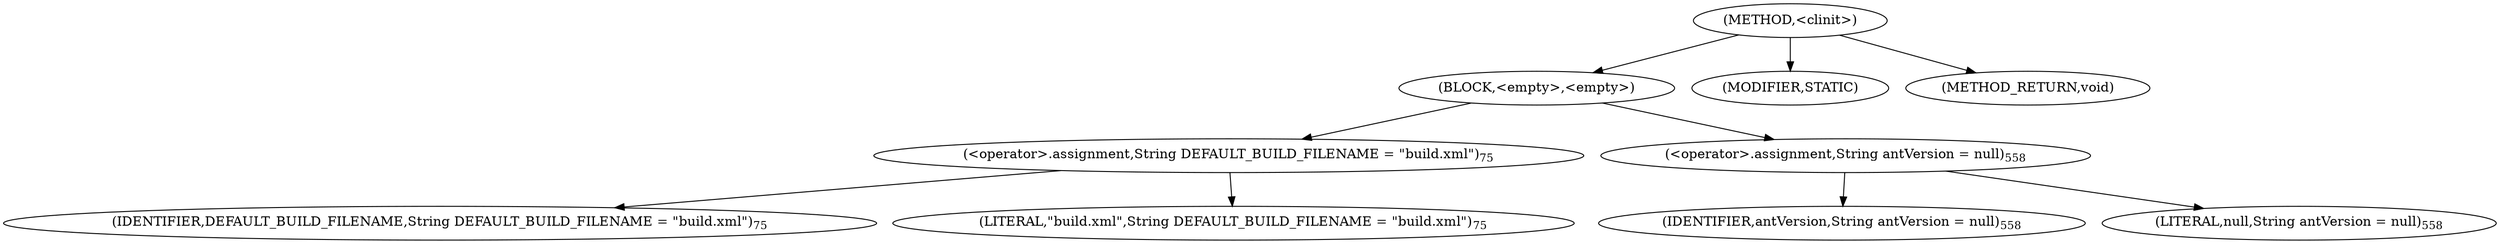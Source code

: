 digraph "&lt;clinit&gt;" {  
"1872" [label = <(METHOD,&lt;clinit&gt;)> ]
"1873" [label = <(BLOCK,&lt;empty&gt;,&lt;empty&gt;)> ]
"1874" [label = <(&lt;operator&gt;.assignment,String DEFAULT_BUILD_FILENAME = &quot;build.xml&quot;)<SUB>75</SUB>> ]
"1875" [label = <(IDENTIFIER,DEFAULT_BUILD_FILENAME,String DEFAULT_BUILD_FILENAME = &quot;build.xml&quot;)<SUB>75</SUB>> ]
"1876" [label = <(LITERAL,&quot;build.xml&quot;,String DEFAULT_BUILD_FILENAME = &quot;build.xml&quot;)<SUB>75</SUB>> ]
"1877" [label = <(&lt;operator&gt;.assignment,String antVersion = null)<SUB>558</SUB>> ]
"1878" [label = <(IDENTIFIER,antVersion,String antVersion = null)<SUB>558</SUB>> ]
"1879" [label = <(LITERAL,null,String antVersion = null)<SUB>558</SUB>> ]
"1880" [label = <(MODIFIER,STATIC)> ]
"1881" [label = <(METHOD_RETURN,void)> ]
  "1872" -> "1873" 
  "1872" -> "1880" 
  "1872" -> "1881" 
  "1873" -> "1874" 
  "1873" -> "1877" 
  "1874" -> "1875" 
  "1874" -> "1876" 
  "1877" -> "1878" 
  "1877" -> "1879" 
}
